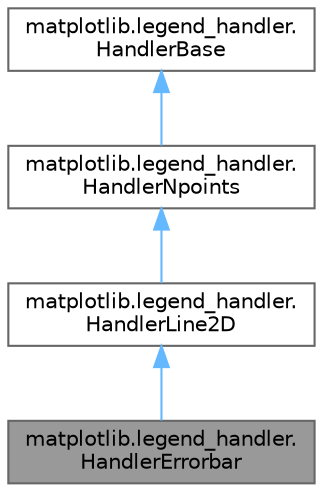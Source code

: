 digraph "matplotlib.legend_handler.HandlerErrorbar"
{
 // LATEX_PDF_SIZE
  bgcolor="transparent";
  edge [fontname=Helvetica,fontsize=10,labelfontname=Helvetica,labelfontsize=10];
  node [fontname=Helvetica,fontsize=10,shape=box,height=0.2,width=0.4];
  Node1 [id="Node000001",label="matplotlib.legend_handler.\lHandlerErrorbar",height=0.2,width=0.4,color="gray40", fillcolor="grey60", style="filled", fontcolor="black",tooltip=" "];
  Node2 -> Node1 [id="edge4_Node000001_Node000002",dir="back",color="steelblue1",style="solid",tooltip=" "];
  Node2 [id="Node000002",label="matplotlib.legend_handler.\lHandlerLine2D",height=0.2,width=0.4,color="gray40", fillcolor="white", style="filled",URL="$d3/d69/classmatplotlib_1_1legend__handler_1_1HandlerLine2D.html",tooltip=" "];
  Node3 -> Node2 [id="edge5_Node000002_Node000003",dir="back",color="steelblue1",style="solid",tooltip=" "];
  Node3 [id="Node000003",label="matplotlib.legend_handler.\lHandlerNpoints",height=0.2,width=0.4,color="gray40", fillcolor="white", style="filled",URL="$d1/d1a/classmatplotlib_1_1legend__handler_1_1HandlerNpoints.html",tooltip=" "];
  Node4 -> Node3 [id="edge6_Node000003_Node000004",dir="back",color="steelblue1",style="solid",tooltip=" "];
  Node4 [id="Node000004",label="matplotlib.legend_handler.\lHandlerBase",height=0.2,width=0.4,color="gray40", fillcolor="white", style="filled",URL="$d2/d56/classmatplotlib_1_1legend__handler_1_1HandlerBase.html",tooltip=" "];
}
